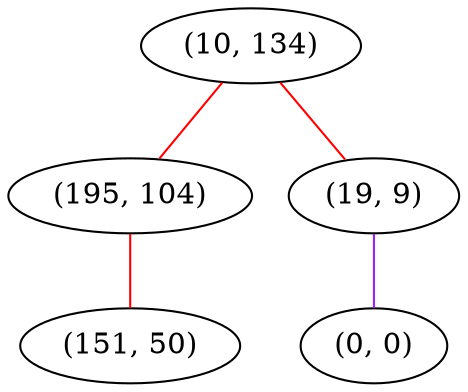 graph "" {
"(10, 134)";
"(195, 104)";
"(19, 9)";
"(151, 50)";
"(0, 0)";
"(10, 134)" -- "(195, 104)"  [color=red, key=0, weight=1];
"(10, 134)" -- "(19, 9)"  [color=red, key=0, weight=1];
"(195, 104)" -- "(151, 50)"  [color=red, key=0, weight=1];
"(19, 9)" -- "(0, 0)"  [color=purple, key=0, weight=4];
}
